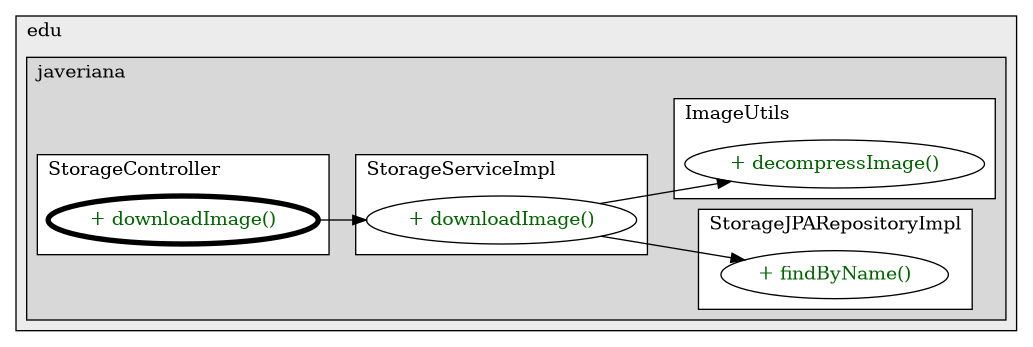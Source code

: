 @startuml

/' diagram meta data start
config=CallConfiguration;
{
  "rootMethod": "co.edu.javeriana.ctai.tgsecurity.controller.web.admin.StorageController#downloadImage(String)",
  "projectClassification": {
    "searchMode": "OpenProject", // OpenProject, AllProjects
    "includedProjects": "",
    "pathEndKeywords": "*.impl",
    "isClientPath": "",
    "isClientName": "",
    "isTestPath": "",
    "isTestName": "",
    "isMappingPath": "",
    "isMappingName": "",
    "isDataAccessPath": "",
    "isDataAccessName": "",
    "isDataStructurePath": "",
    "isDataStructureName": "",
    "isInterfaceStructuresPath": "",
    "isInterfaceStructuresName": "",
    "isEntryPointPath": "",
    "isEntryPointName": "",
    "treatFinalFieldsAsMandatory": false
  },
  "graphRestriction": {
    "classPackageExcludeFilter": "",
    "classPackageIncludeFilter": "",
    "classNameExcludeFilter": "",
    "classNameIncludeFilter": "",
    "methodNameExcludeFilter": "",
    "methodNameIncludeFilter": "",
    "removeByInheritance": "", // inheritance/annotation based filtering is done in a second step
    "removeByAnnotation": "",
    "removeByClassPackage": "", // cleanup the graph after inheritance/annotation based filtering is done
    "removeByClassName": "",
    "cutMappings": false,
    "cutEnum": true,
    "cutTests": true,
    "cutClient": true,
    "cutDataAccess": true,
    "cutInterfaceStructures": true,
    "cutDataStructures": true,
    "cutGetterAndSetter": true,
    "cutConstructors": true
  },
  "graphTraversal": {
    "forwardDepth": 3,
    "backwardDepth": 3,
    "classPackageExcludeFilter": "",
    "classPackageIncludeFilter": "",
    "classNameExcludeFilter": "",
    "classNameIncludeFilter": "",
    "methodNameExcludeFilter": "",
    "methodNameIncludeFilter": "",
    "hideMappings": false,
    "hideDataStructures": false,
    "hidePrivateMethods": true,
    "hideInterfaceCalls": true, // indirection: implementation -> interface (is hidden) -> implementation
    "onlyShowApplicationEntryPoints": false, // root node is included
    "useMethodCallsForStructureDiagram": "ForwardOnly" // ForwardOnly, BothDirections, No
  },
  "details": {
    "aggregation": "GroupByClass", // ByClass, GroupByClass, None
    "showMethodParametersTypes": false,
    "showMethodParametersNames": false,
    "showMethodReturnType": false,
    "showPackageLevels": 2,
    "showCallOrder": false,
    "edgeMode": "MethodsOnly", // TypesOnly, MethodsOnly, TypesAndMethods, MethodsAndDirectTypeUsage
    "showDetailedClassStructure": false
  },
  "rootClass": "co.edu.javeriana.ctai.tgsecurity.controller.web.admin.StorageController",
  "extensionCallbackMethod": "" // qualified.class.name#methodName - signature: public static String method(String)
}
diagram meta data end '/



digraph g {
    rankdir="LR"
    splines=polyline
    

'nodes 
subgraph cluster_100278 { 
   	label=edu
	labeljust=l
	fillcolor="#ececec"
	style=filled
   
   subgraph cluster_496592481 { 
   	label=javeriana
	labeljust=l
	fillcolor="#d8d8d8"
	style=filled
   
   subgraph cluster_1822662211 { 
   	label=StorageController
	labeljust=l
	fillcolor=white
	style=filled
   
   StorageController1630280410XXXdownloadImage1808118735[
	label="+ downloadImage()"
	style=filled
	fillcolor=white
	tooltip="StorageController

null"
	penwidth=4
	fontcolor=darkgreen
];
} 

subgraph cluster_1929765259 { 
   	label=StorageJPARepositoryImpl
	labeljust=l
	fillcolor=white
	style=filled
   
   StorageJPARepositoryImpl389350765XXXfindByName1808118735[
	label="+ findByName()"
	style=filled
	fillcolor=white
	tooltip="StorageJPARepositoryImpl

null"
	fontcolor=darkgreen
];
} 

subgraph cluster_308093684 { 
   	label=ImageUtils
	labeljust=l
	fillcolor=white
	style=filled
   
   ImageUtils1641283288XXXdecompressImage1374008726[
	label="+ decompressImage()"
	style=filled
	fillcolor=white
	tooltip="ImageUtils

null"
	fontcolor=darkgreen
];
} 

subgraph cluster_374324427 { 
   	label=StorageServiceImpl
	labeljust=l
	fillcolor=white
	style=filled
   
   StorageServiceImpl1642994765XXXdownloadImage1808118735[
	label="+ downloadImage()"
	style=filled
	fillcolor=white
	tooltip="StorageServiceImpl

null"
	fontcolor=darkgreen
];
} 
} 
} 

'edges    
StorageController1630280410XXXdownloadImage1808118735 -> StorageServiceImpl1642994765XXXdownloadImage1808118735;
StorageServiceImpl1642994765XXXdownloadImage1808118735 -> ImageUtils1641283288XXXdecompressImage1374008726;
StorageServiceImpl1642994765XXXdownloadImage1808118735 -> StorageJPARepositoryImpl389350765XXXfindByName1808118735;
    
}
@enduml